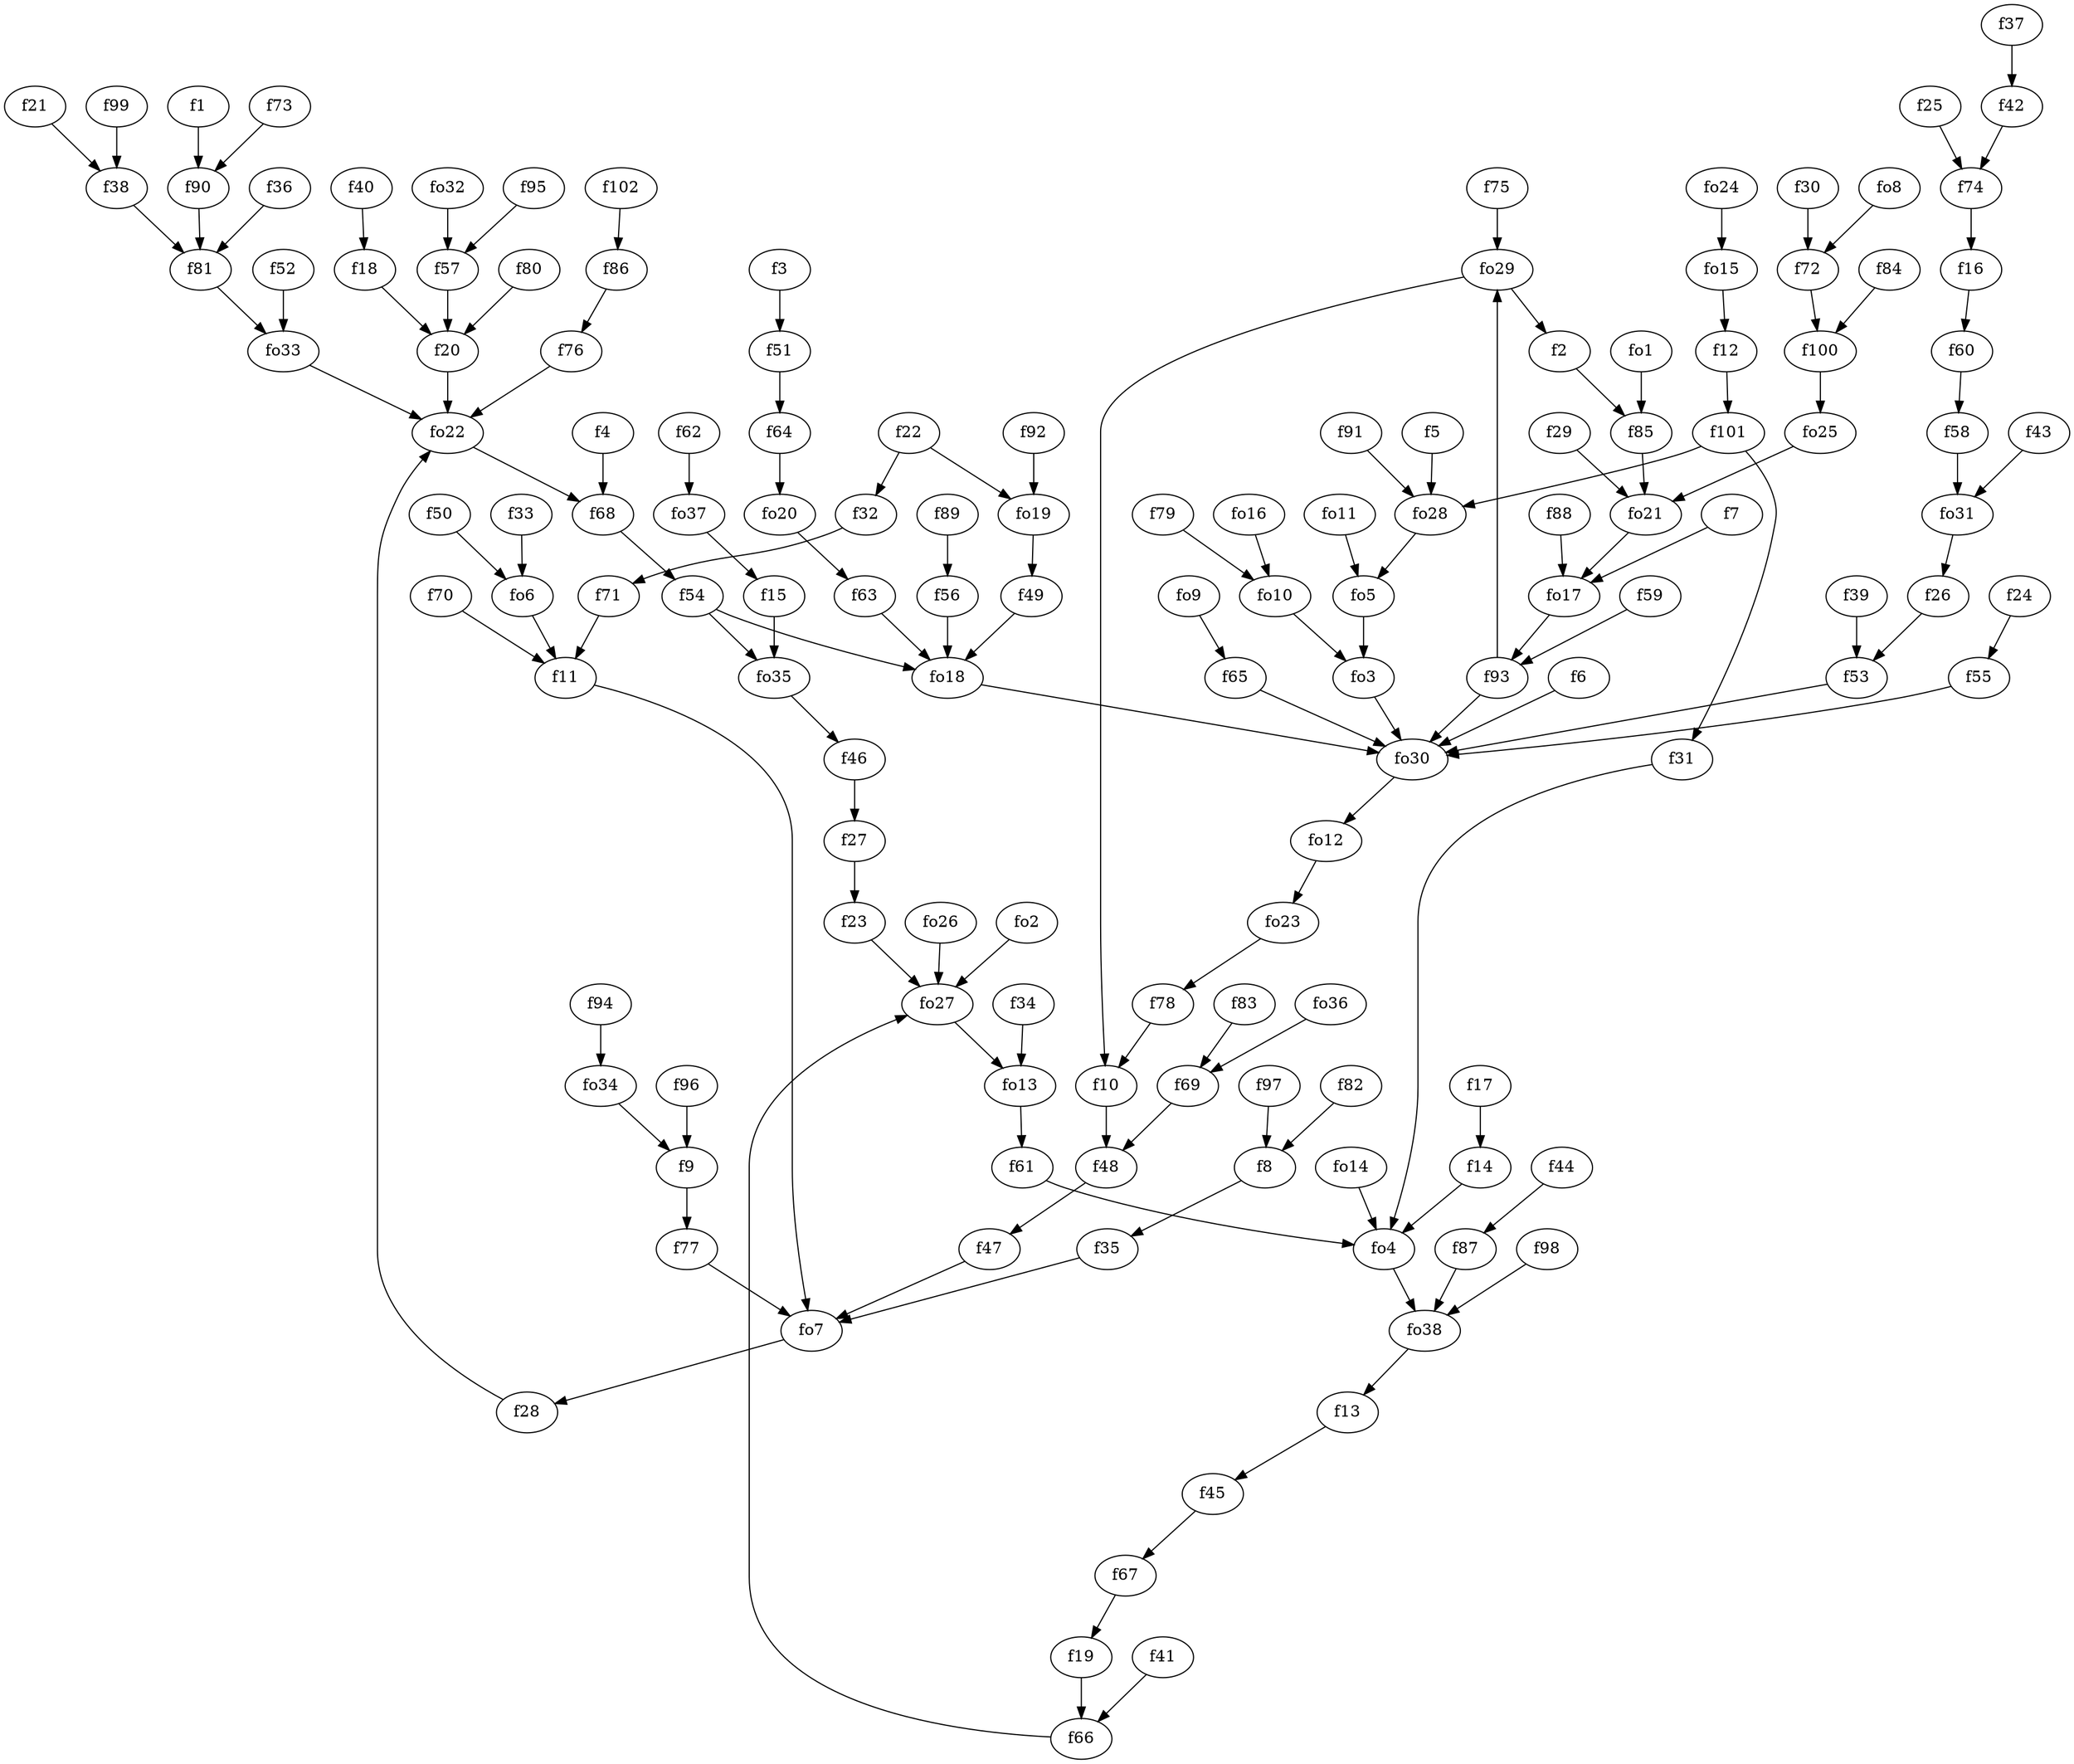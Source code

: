 strict digraph  {
f1;
f2;
f3;
f4;
f5;
f6;
f7;
f8;
f9;
f10;
f11;
f12;
f13;
f14;
f15;
f16;
f17;
f18;
f19;
f20;
f21;
f22;
f23;
f24;
f25;
f26;
f27;
f28;
f29;
f30;
f31;
f32;
f33;
f34;
f35;
f36;
f37;
f38;
f39;
f40;
f41;
f42;
f43;
f44;
f45;
f46;
f47;
f48;
f49;
f50;
f51;
f52;
f53;
f54;
f55;
f56;
f57;
f58;
f59;
f60;
f61;
f62;
f63;
f64;
f65;
f66;
f67;
f68;
f69;
f70;
f71;
f72;
f73;
f74;
f75;
f76;
f77;
f78;
f79;
f80;
f81;
f82;
f83;
f84;
f85;
f86;
f87;
f88;
f89;
f90;
f91;
f92;
f93;
f94;
f95;
f96;
f97;
f98;
f99;
f100;
f101;
f102;
fo1;
fo2;
fo3;
fo4;
fo5;
fo6;
fo7;
fo8;
fo9;
fo10;
fo11;
fo12;
fo13;
fo14;
fo15;
fo16;
fo17;
fo18;
fo19;
fo20;
fo21;
fo22;
fo23;
fo24;
fo25;
fo26;
fo27;
fo28;
fo29;
fo30;
fo31;
fo32;
fo33;
fo34;
fo35;
fo36;
fo37;
fo38;
f1 -> f90  [weight=2];
f2 -> f85  [weight=2];
f3 -> f51  [weight=2];
f4 -> f68  [weight=2];
f5 -> fo28  [weight=2];
f6 -> fo30  [weight=2];
f7 -> fo17  [weight=2];
f8 -> f35  [weight=2];
f9 -> f77  [weight=2];
f10 -> f48  [weight=2];
f11 -> fo7  [weight=2];
f12 -> f101  [weight=2];
f13 -> f45  [weight=2];
f14 -> fo4  [weight=2];
f15 -> fo35  [weight=2];
f16 -> f60  [weight=2];
f17 -> f14  [weight=2];
f18 -> f20  [weight=2];
f19 -> f66  [weight=2];
f20 -> fo22  [weight=2];
f21 -> f38  [weight=2];
f22 -> fo19  [weight=2];
f22 -> f32  [weight=2];
f23 -> fo27  [weight=2];
f24 -> f55  [weight=2];
f25 -> f74  [weight=2];
f26 -> f53  [weight=2];
f27 -> f23  [weight=2];
f28 -> fo22  [weight=2];
f29 -> fo21  [weight=2];
f30 -> f72  [weight=2];
f31 -> fo4  [weight=2];
f32 -> f71  [weight=2];
f33 -> fo6  [weight=2];
f34 -> fo13  [weight=2];
f35 -> fo7  [weight=2];
f36 -> f81  [weight=2];
f37 -> f42  [weight=2];
f38 -> f81  [weight=2];
f39 -> f53  [weight=2];
f40 -> f18  [weight=2];
f41 -> f66  [weight=2];
f42 -> f74  [weight=2];
f43 -> fo31  [weight=2];
f44 -> f87  [weight=2];
f45 -> f67  [weight=2];
f46 -> f27  [weight=2];
f47 -> fo7  [weight=2];
f48 -> f47  [weight=2];
f49 -> fo18  [weight=2];
f50 -> fo6  [weight=2];
f51 -> f64  [weight=2];
f52 -> fo33  [weight=2];
f53 -> fo30  [weight=2];
f54 -> fo18  [weight=2];
f54 -> fo35  [weight=2];
f55 -> fo30  [weight=2];
f56 -> fo18  [weight=2];
f57 -> f20  [weight=2];
f58 -> fo31  [weight=2];
f59 -> f93  [weight=2];
f60 -> f58  [weight=2];
f61 -> fo4  [weight=2];
f62 -> fo37  [weight=2];
f63 -> fo18  [weight=2];
f64 -> fo20  [weight=2];
f65 -> fo30  [weight=2];
f66 -> fo27  [weight=2];
f67 -> f19  [weight=2];
f68 -> f54  [weight=2];
f69 -> f48  [weight=2];
f70 -> f11  [weight=2];
f71 -> f11  [weight=2];
f72 -> f100  [weight=2];
f73 -> f90  [weight=2];
f74 -> f16  [weight=2];
f75 -> fo29  [weight=2];
f76 -> fo22  [weight=2];
f77 -> fo7  [weight=2];
f78 -> f10  [weight=2];
f79 -> fo10  [weight=2];
f80 -> f20  [weight=2];
f81 -> fo33  [weight=2];
f82 -> f8  [weight=2];
f83 -> f69  [weight=2];
f84 -> f100  [weight=2];
f85 -> fo21  [weight=2];
f86 -> f76  [weight=2];
f87 -> fo38  [weight=2];
f88 -> fo17  [weight=2];
f89 -> f56  [weight=2];
f90 -> f81  [weight=2];
f91 -> fo28  [weight=2];
f92 -> fo19  [weight=2];
f93 -> fo30  [weight=2];
f93 -> fo29  [weight=2];
f94 -> fo34  [weight=2];
f95 -> f57  [weight=2];
f96 -> f9  [weight=2];
f97 -> f8  [weight=2];
f98 -> fo38  [weight=2];
f99 -> f38  [weight=2];
f100 -> fo25  [weight=2];
f101 -> fo28  [weight=2];
f101 -> f31  [weight=2];
f102 -> f86  [weight=2];
fo1 -> f85  [weight=2];
fo2 -> fo27  [weight=2];
fo3 -> fo30  [weight=2];
fo4 -> fo38  [weight=2];
fo5 -> fo3  [weight=2];
fo6 -> f11  [weight=2];
fo7 -> f28  [weight=2];
fo8 -> f72  [weight=2];
fo9 -> f65  [weight=2];
fo10 -> fo3  [weight=2];
fo11 -> fo5  [weight=2];
fo12 -> fo23  [weight=2];
fo13 -> f61  [weight=2];
fo14 -> fo4  [weight=2];
fo15 -> f12  [weight=2];
fo16 -> fo10  [weight=2];
fo17 -> f93  [weight=2];
fo18 -> fo30  [weight=2];
fo19 -> f49  [weight=2];
fo20 -> f63  [weight=2];
fo21 -> fo17  [weight=2];
fo22 -> f68  [weight=2];
fo23 -> f78  [weight=2];
fo24 -> fo15  [weight=2];
fo25 -> fo21  [weight=2];
fo26 -> fo27  [weight=2];
fo27 -> fo13  [weight=2];
fo28 -> fo5  [weight=2];
fo29 -> f2  [weight=2];
fo29 -> f10  [weight=2];
fo30 -> fo12  [weight=2];
fo31 -> f26  [weight=2];
fo32 -> f57  [weight=2];
fo33 -> fo22  [weight=2];
fo34 -> f9  [weight=2];
fo35 -> f46  [weight=2];
fo36 -> f69  [weight=2];
fo37 -> f15  [weight=2];
fo38 -> f13  [weight=2];
}
